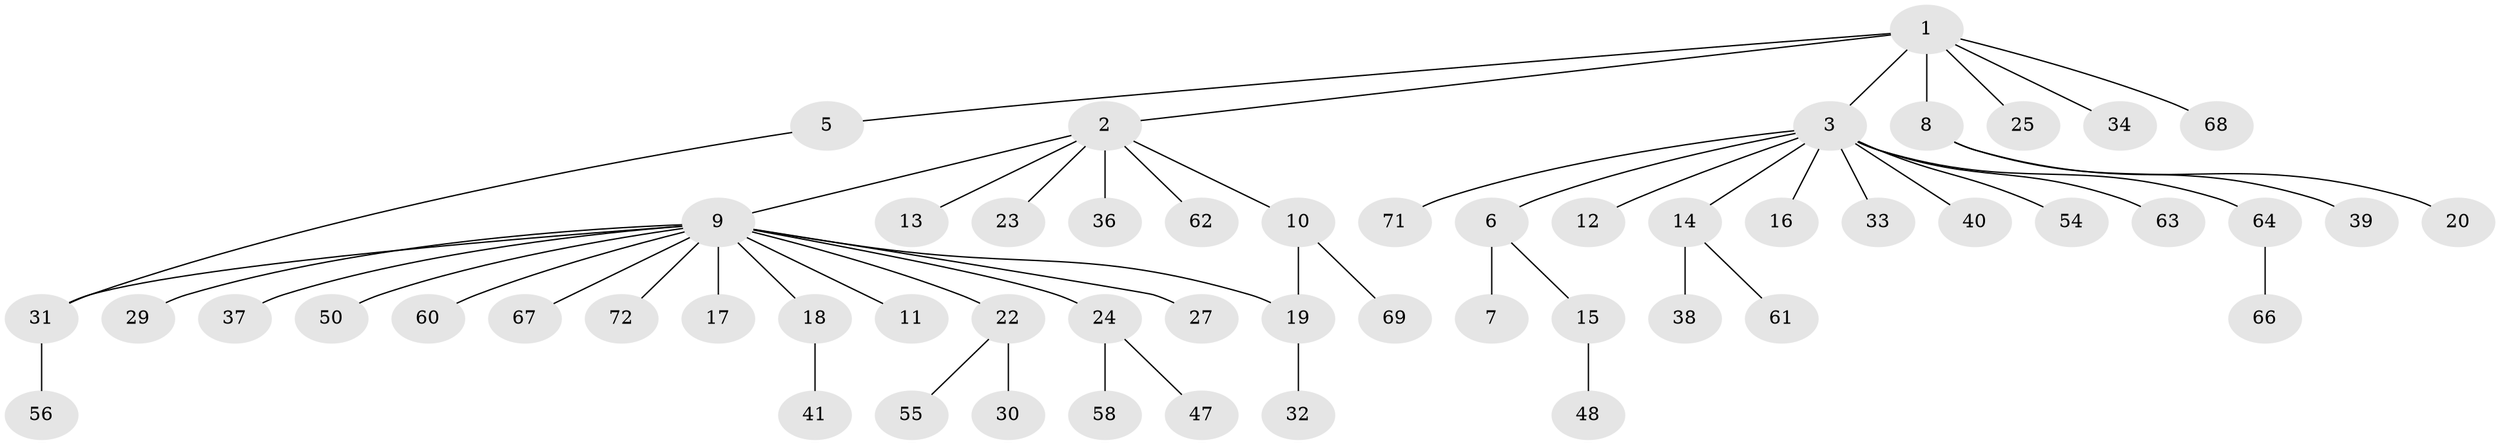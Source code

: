 // Generated by graph-tools (version 1.1) at 2025/51/02/27/25 19:51:57]
// undirected, 54 vertices, 55 edges
graph export_dot {
graph [start="1"]
  node [color=gray90,style=filled];
  1 [super="+44"];
  2 [super="+35"];
  3 [super="+4"];
  5;
  6 [super="+26"];
  7;
  8 [super="+21"];
  9 [super="+52"];
  10 [super="+43"];
  11;
  12 [super="+70"];
  13 [super="+59"];
  14 [super="+28"];
  15 [super="+57"];
  16;
  17;
  18 [super="+51"];
  19 [super="+45"];
  20 [super="+53"];
  22 [super="+42"];
  23;
  24 [super="+46"];
  25;
  27;
  29;
  30;
  31 [super="+49"];
  32;
  33;
  34;
  36;
  37 [super="+65"];
  38;
  39;
  40;
  41;
  47;
  48;
  50;
  54;
  55;
  56;
  58;
  60;
  61;
  62;
  63;
  64;
  66;
  67;
  68;
  69;
  71;
  72;
  1 -- 2;
  1 -- 3;
  1 -- 5;
  1 -- 8;
  1 -- 25;
  1 -- 34;
  1 -- 68;
  2 -- 9;
  2 -- 10;
  2 -- 13;
  2 -- 23;
  2 -- 36;
  2 -- 62;
  3 -- 16;
  3 -- 54;
  3 -- 63;
  3 -- 71;
  3 -- 64;
  3 -- 33;
  3 -- 6;
  3 -- 40;
  3 -- 12;
  3 -- 14;
  5 -- 31;
  6 -- 7;
  6 -- 15;
  8 -- 20;
  8 -- 39;
  9 -- 11;
  9 -- 17;
  9 -- 18;
  9 -- 22;
  9 -- 24;
  9 -- 27;
  9 -- 29;
  9 -- 31;
  9 -- 37;
  9 -- 50;
  9 -- 60;
  9 -- 67;
  9 -- 72;
  9 -- 19;
  10 -- 19;
  10 -- 69;
  14 -- 38;
  14 -- 61;
  15 -- 48;
  18 -- 41;
  19 -- 32;
  22 -- 30;
  22 -- 55;
  24 -- 47;
  24 -- 58;
  31 -- 56;
  64 -- 66;
}
